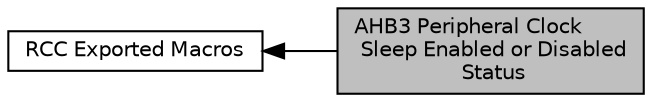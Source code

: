 digraph "AHB3 Peripheral Clock Sleep Enabled or Disabled Status"
{
  edge [fontname="Helvetica",fontsize="10",labelfontname="Helvetica",labelfontsize="10"];
  node [fontname="Helvetica",fontsize="10",shape=box];
  rankdir=LR;
  Node2 [label="RCC Exported Macros",height=0.2,width=0.4,color="black", fillcolor="white", style="filled",URL="$group___r_c_c___exported___macros.html",tooltip=" "];
  Node1 [label="AHB3 Peripheral Clock\l Sleep Enabled or Disabled\l Status",height=0.2,width=0.4,color="black", fillcolor="grey75", style="filled", fontcolor="black",tooltip="Check whether the AHB3 peripheral clock during Low Power (Sleep) mode is enabled or not."];
  Node2->Node1 [shape=plaintext, dir="back", style="solid"];
}
